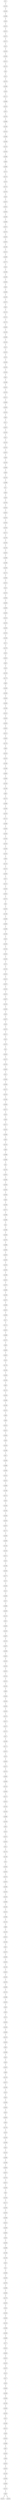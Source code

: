 graph GR{
id_0;
id_1;
id_2;
id_3;
id_4;
id_5;
id_6;
id_7;
id_8;
id_9;
id_10;
id_11;
id_12;
id_13;
id_14;
id_15;
id_16;
id_17;
id_18;
id_19;
id_20;
id_21;
id_22;
id_23;
id_24;
id_25;
id_26;
id_27;
id_28;
id_29;
id_30;
id_31;
id_32;
id_33;
id_34;
id_35;
id_36;
id_37;
id_38;
id_39;
id_40;
id_41;
id_42;
id_43;
id_44;
id_45;
id_46;
id_47;
id_48;
id_49;
id_50;
id_51;
id_52;
id_53;
id_54;
id_55;
id_56;
id_57;
id_58;
id_59;
id_60;
id_61;
id_62;
id_63;
id_64;
id_65;
id_66;
id_67;
id_68;
id_69;
id_70;
id_71;
id_72;
id_73;
id_74;
id_75;
id_76;
id_77;
id_78;
id_79;
id_80;
id_81;
id_82;
id_83;
id_84;
id_85;
id_86;
id_87;
id_88;
id_89;
id_90;
id_91;
id_92;
id_93;
id_94;
id_95;
id_96;
id_97;
id_98;
id_99;
id_100;
id_101;
id_102;
id_103;
id_104;
id_105;
id_106;
id_107;
id_108;
id_109;
id_110;
id_111;
id_112;
id_113;
id_114;
id_115;
id_116;
id_117;
id_118;
id_119;
id_120;
id_121;
id_122;
id_123;
id_124;
id_125;
id_126;
id_127;
id_128;
id_129;
id_130;
id_131;
id_132;
id_133;
id_134;
id_135;
id_136;
id_137;
id_138;
id_139;
id_140;
id_141;
id_142;
id_143;
id_144;
id_145;
id_146;
id_147;
id_148;
id_149;
id_150;
id_151;
id_152;
id_153;
id_154;
id_155;
id_156;
id_157;
id_158;
id_159;
id_160;
id_161;
id_162;
id_163;
id_164;
id_165;
id_166;
id_167;
id_168;
id_169;
id_170;
id_171;
id_172;
id_173;
id_174;
id_175;
id_176;
id_177;
id_178;
id_179;
id_180;
id_181;
id_182;
id_183;
id_184;
id_185;
id_186;
id_187;
id_188;
id_189;
id_190;
id_191;
id_192;
id_193;
id_194;
id_195;
id_196;
id_197;
id_198;
id_199;
id_200;
id_201;
id_202;
id_203;
id_204;
id_205;
id_206;
id_207;
id_208;
id_209;
id_210;
id_211;
id_212;
id_213;
id_214;
id_215;
id_216;
id_217;
id_218;
id_219;
id_220;
id_221;
id_222;
id_223;
id_224;
id_225;
id_226;
id_227;
id_228;
id_229;
id_230;
id_231;
id_232;
id_233;
id_234;
id_235;
id_236;
id_237;
id_238;
id_239;
id_240;
id_241;
id_242;
id_243;
id_244;
id_245;
id_246;
id_247;
id_248;
id_249;
id_250;
id_251;
id_252;
id_253;
id_254;
id_255;
id_256;
id_257;
id_258;
id_259;
id_260;
id_261;
id_262;
id_263;
id_264;
id_265;
id_266;
id_267;
id_268;
id_269;
id_270;
id_271;
id_272;
id_273;
id_274;
id_275;
id_276;
id_277;
id_278;
id_279;
id_280;
id_281;
id_282;
id_283;
id_284;
id_285;
id_286;
id_287;
id_288;
id_289;
id_290;
id_291;
id_292;
id_293;
id_294;
id_295;
id_296;
id_297;
id_298;
id_299;
id_300;
id_301;
id_302;
id_303;
id_304;
id_305;
id_306;
id_307;
id_308;
id_309;
id_310;
id_311;
id_312;
id_313;
id_314;
id_315;
id_316;
id_317;
id_318;
id_319;
id_320;
id_321;
id_322;
id_323;
id_324;
id_325;
id_326;
id_327;
id_328;
id_329;
id_330;
id_331;
id_332;
id_333;
id_334;
id_335;
id_336;
id_337;
id_338;
id_339;
id_340;
id_341;
id_342;
id_343;
id_344;
id_345;
id_346;
id_347;
id_348;
id_349;
id_350;
id_351;
id_352;
id_353;
id_354;
id_355;
id_356;
id_357;
id_358;
id_359;
id_360;
id_361;
id_362;
id_363;
id_364;
id_365;
id_366;
id_367;
id_368;
id_369;
id_370;
id_371;
id_372;
id_373;
id_374;
id_375;
id_376;
id_377;
id_378;
id_379;
id_380;
id_381;
id_382;
id_383;
id_384;
id_385;
id_386;
id_387;
id_388;
id_389;
id_390;
id_391;
id_392;
id_393;
id_394;
id_395;
id_396;
id_397;
id_398;
id_399;
id_400;
id_401;
id_402;
id_403;
id_404;
id_405;
id_406;
id_407;
id_408;
id_409;
id_410;
id_411;
id_412;
id_413;
id_414;
id_415;
id_416;
id_417;
id_418;
id_419;
id_420;
id_421;
id_422;
id_423;
id_424;
id_425;
id_426;
id_427;
id_428;
id_429;
id_430;
id_431;
id_432;
id_433;
id_434;
id_435;
id_436;
id_437;
id_438;
id_439;
id_440;
id_441;
id_442;
id_443;
id_444;
id_445;
id_446;
id_447;
id_448;
id_449;
id_450;
id_451;
id_452;
id_453;
id_454;
id_455;
id_456;
id_457;
id_458;
id_459;
id_460;
id_461;
id_462;
id_463;
id_464;
id_465;
id_466;
id_467;
id_468;
id_469;
id_470;
id_471;
id_472;
id_473;
id_474;
id_475;
id_476;
id_477;
id_478;
id_479;
id_480;
id_481;
id_482;
id_483;
id_484;
id_485;
id_486;
id_487;
id_488;
id_489;
id_490;
id_491;
id_492;
id_493;
id_494;
id_495;
id_496;
id_497;
id_498;
id_499;
id_1--id_103[label=1];
id_103--id_240[label=1];
id_240--id_396[label=1];
id_396--id_40[label=1];
id_40--id_313[label=1];
id_313--id_321[label=1];
id_321--id_472[label=1];
id_472--id_317[label=1];
id_317--id_15[label=1];
id_15--id_333[label=1];
id_333--id_205[label=1];
id_205--id_411[label=1];
id_411--id_115[label=1];
id_115--id_6[label=1];
id_6--id_22[label=1];
id_22--id_270[label=1];
id_270--id_338[label=1];
id_338--id_26[label=1];
id_26--id_111[label=1];
id_111--id_408[label=1];
id_408--id_223[label=1];
id_223--id_97[label=1];
id_97--id_379[label=1];
id_379--id_386[label=1];
id_386--id_158[label=1];
id_158--id_414[label=1];
id_414--id_266[label=1];
id_266--id_258[label=1];
id_258--id_125[label=1];
id_125--id_343[label=1];
id_343--id_268[label=1];
id_268--id_68[label=1];
id_68--id_380[label=1];
id_380--id_73[label=1];
id_73--id_274[label=1];
id_274--id_79[label=1];
id_79--id_275[label=1];
id_275--id_470[label=1];
id_470--id_29[label=1];
id_29--id_447[label=1];
id_447--id_261[label=1];
id_261--id_392[label=1];
id_392--id_328[label=1];
id_328--id_469[label=1];
id_469--id_357[label=1];
id_357--id_375[label=1];
id_375--id_433[label=1];
id_433--id_487[label=1];
id_487--id_159[label=1];
id_159--id_312[label=1];
id_312--id_400[label=1];
id_400--id_377[label=1];
id_377--id_45[label=1];
id_45--id_108[label=1];
id_108--id_239[label=1];
id_239--id_493[label=1];
id_493--id_56[label=1];
id_56--id_458[label=1];
id_458--id_193[label=1];
id_193--id_257[label=1];
id_257--id_62[label=1];
id_62--id_114[label=1];
id_114--id_151[label=1];
id_151--id_175[label=1];
id_175--id_404[label=1];
id_404--id_128[label=1];
id_128--id_390[label=1];
id_390--id_144[label=1];
id_144--id_13[label=1];
id_13--id_252[label=1];
id_252--id_76[label=1];
id_76--id_249[label=1];
id_249--id_235[label=1];
id_235--id_434[label=1];
id_434--id_81[label=1];
id_81--id_188[label=1];
id_188--id_181[label=1];
id_181--id_476[label=1];
id_476--id_311[label=1];
id_311--id_484[label=1];
id_484--id_282[label=1];
id_282--id_325[label=1];
id_325--id_65[label=1];
id_65--id_11[label=1];
id_11--id_307[label=1];
id_307--id_245[label=1];
id_245--id_51[label=1];
id_51--id_143[label=1];
id_143--id_232[label=1];
id_232--id_367[label=1];
id_367--id_48[label=1];
id_48--id_104[label=1];
id_104--id_460[label=1];
id_460--id_58[label=1];
id_58--id_133[label=1];
id_133--id_388[label=1];
id_388--id_7[label=1];
id_7--id_94[label=1];
id_94--id_39[label=1];
id_39--id_478[label=1];
id_478--id_424[label=1];
id_424--id_391[label=1];
id_391--id_253[label=1];
id_253--id_355[label=1];
id_355--id_334[label=1];
id_334--id_271[label=1];
id_271--id_278[label=1];
id_278--id_229[label=1];
id_229--id_134[label=1];
id_134--id_432[label=1];
id_432--id_286[label=1];
id_286--id_189[label=1];
id_189--id_259[label=1];
id_259--id_172[label=1];
id_172--id_385[label=1];
id_385--id_251[label=1];
id_251--id_23[label=1];
id_23--id_315[label=1];
id_315--id_364[label=1];
id_364--id_440[label=1];
id_440--id_495[label=1];
id_495--id_445[label=1];
id_445--id_415[label=1];
id_415--id_233[label=1];
id_233--id_295[label=1];
id_295--id_323[label=1];
id_323--id_169[label=1];
id_169--id_71[label=1];
id_71--id_276[label=1];
id_276--id_55[label=1];
id_55--id_361[label=1];
id_361--id_63[label=1];
id_63--id_34[label=1];
id_34--id_218[label=1];
id_218--id_173[label=1];
id_173--id_80[label=1];
id_80--id_436[label=1];
id_436--id_336[label=1];
id_336--id_444[label=1];
id_444--id_260[label=1];
id_260--id_238[label=1];
id_238--id_161[label=1];
id_161--id_303[label=1];
id_303--id_263[label=1];
id_263--id_381[label=1];
id_381--id_221[label=1];
id_221--id_462[label=1];
id_462--id_176[label=1];
id_176--id_66[label=1];
id_66--id_310[label=1];
id_310--id_225[label=1];
id_225--id_180[label=1];
id_180--id_248[label=1];
id_248--id_485[label=1];
id_485--id_384[label=1];
id_384--id_226[label=1];
id_226--id_138[label=1];
id_138--id_85[label=1];
id_85--id_273[label=1];
id_273--id_389[label=1];
id_389--id_339[label=1];
id_339--id_479[label=1];
id_479--id_112[label=1];
id_112--id_448[label=1];
id_448--id_426[label=1];
id_426--id_344[label=1];
id_344--id_320[label=1];
id_320--id_319[label=1];
id_319--id_329[label=1];
id_329--id_102[label=1];
id_102--id_90[label=1];
id_90--id_110[label=1];
id_110--id_213[label=1];
id_213--id_350[label=1];
id_350--id_37[label=1];
id_37--id_131[label=1];
id_131--id_416[label=1];
id_416--id_491[label=1];
id_491--id_372[label=1];
id_372--id_9[label=1];
id_9--id_255[label=1];
id_255--id_149[label=1];
id_149--id_449[label=1];
id_449--id_483[label=1];
id_483--id_269[label=1];
id_269--id_228[label=1];
id_228--id_33[label=1];
id_33--id_183[label=1];
id_183--id_154[label=1];
id_154--id_425[label=1];
id_425--id_165[label=1];
id_165--id_75[label=1];
id_75--id_153[label=1];
id_153--id_422[label=1];
id_422--id_412[label=1];
id_412--id_267[label=1];
id_267--id_162[label=1];
id_162--id_413[label=1];
id_413--id_407[label=1];
id_407--id_216[label=1];
id_216--id_393[label=1];
id_393--id_20[label=1];
id_20--id_207[label=1];
id_207--id_18[label=1];
id_18--id_475[label=1];
id_475--id_211[label=1];
id_211--id_25[label=1];
id_25--id_197[label=1];
id_197--id_3[label=1];
id_3--id_442[label=1];
id_442--id_147[label=1];
id_147--id_219[label=1];
id_219--id_492[label=1];
id_492--id_21[label=1];
id_21--id_365[label=1];
id_365--id_356[label=1];
id_356--id_137[label=1];
id_137--id_210[label=1];
id_210--id_184[label=1];
id_184--id_450[label=1];
id_450--id_371[label=1];
id_371--id_19[label=1];
id_19--id_49[label=1];
id_49--id_217[label=1];
id_217--id_332[label=1];
id_332--id_346[label=1];
id_346--id_93[label=1];
id_93--id_135[label=1];
id_135--id_60[label=1];
id_60--id_498[label=1];
id_498--id_466[label=1];
id_466--id_5[label=1];
id_5--id_279[label=1];
id_279--id_397[label=1];
id_397--id_206[label=1];
id_206--id_326[label=1];
id_326--id_354[label=1];
id_354--id_294[label=1];
id_294--id_46[label=1];
id_46--id_106[label=1];
id_106--id_477[label=1];
id_477--id_298[label=1];
id_298--id_308[label=1];
id_308--id_4[label=1];
id_4--id_208[label=1];
id_208--id_428[label=1];
id_428--id_370[label=1];
id_370--id_468[label=1];
id_468--id_383[label=1];
id_383--id_453[label=1];
id_453--id_420[label=1];
id_420--id_243[label=1];
id_243--id_293[label=1];
id_293--id_198[label=1];
id_198--id_201[label=1];
id_201--id_297[label=1];
id_297--id_499[label=1];
id_499--id_190[label=1];
id_190--id_337[label=1];
id_337--id_409[label=1];
id_409--id_431[label=1];
id_431--id_394[label=1];
id_394--id_17[label=1];
id_17--id_121[label=1];
id_121--id_301[label=1];
id_301--id_486[label=1];
id_486--id_107[label=1];
id_107--id_69[label=1];
id_69--id_465[label=1];
id_465--id_481[label=1];
id_481--id_16[label=1];
id_16--id_178[label=1];
id_178--id_156[label=1];
id_156--id_285[label=1];
id_285--id_330[label=1];
id_330--id_83[label=1];
id_83--id_113[label=1];
id_113--id_204[label=1];
id_204--id_369[label=1];
id_369--id_196[label=1];
id_196--id_101[label=1];
id_101--id_89[label=1];
id_89--id_96[label=1];
id_96--id_322[label=1];
id_322--id_421[label=1];
id_421--id_405[label=1];
id_405--id_36[label=1];
id_36--id_418[label=1];
id_418--id_186[label=1];
id_186--id_67[label=1];
id_67--id_439[label=1];
id_439--id_488[label=1];
id_488--id_395[label=1];
id_395--id_191[label=1];
id_191--id_331[label=1];
id_331--id_406[label=1];
id_406--id_166[label=1];
id_166--id_272[label=1];
id_272--id_54[label=1];
id_54--id_160[label=1];
id_160--id_194[label=1];
id_194--id_256[label=1];
id_256--id_353[label=1];
id_353--id_347[label=1];
id_347--id_177[label=1];
id_177--id_200[label=1];
id_200--id_459[label=1];
id_459--id_130[label=1];
id_130--id_155[label=1];
id_155--id_471[label=1];
id_471--id_32[label=1];
id_32--id_199[label=1];
id_199--id_250[label=1];
id_250--id_277[label=1];
id_277--id_72[label=1];
id_72--id_429[label=1];
id_429--id_12[label=1];
id_12--id_283[label=1];
id_283--id_47[label=1];
id_47--id_480[label=1];
id_480--id_430[label=1];
id_430--id_122[label=1];
id_122--id_61[label=1];
id_61--id_403[label=1];
id_403--id_163[label=1];
id_163--id_467[label=1];
id_467--id_152[label=1];
id_152--id_287[label=1];
id_287--id_299[label=1];
id_299--id_401[label=1];
id_401--id_242[label=1];
id_242--id_316[label=1];
id_316--id_291[label=1];
id_291--id_314[label=1];
id_314--id_231[label=1];
id_231--id_145[label=1];
id_145--id_86[label=1];
id_86--id_443[label=1];
id_443--id_244[label=1];
id_244--id_335[label=1];
id_335--id_342[label=1];
id_342--id_473[label=1];
id_473--id_417[label=1];
id_417--id_237[label=1];
id_237--id_157[label=1];
id_157--id_57[label=1];
id_57--id_109[label=1];
id_109--id_171[label=1];
id_171--id_457[label=1];
id_457--id_70[label=1];
id_70--id_402[label=1];
id_402--id_227[label=1];
id_227--id_373[label=1];
id_373--id_382[label=1];
id_382--id_300[label=1];
id_300--id_214[label=1];
id_214--id_363[label=1];
id_363--id_127[label=1];
id_127--id_351[label=1];
id_351--id_224[label=1];
id_224--id_220[label=1];
id_220--id_366[label=1];
id_366--id_318[label=1];
id_318--id_92[label=1];
id_92--id_24[label=1];
id_24--id_247[label=1];
id_247--id_281[label=1];
id_281--id_41[label=1];
id_41--id_174[label=1];
id_174--id_139[label=1];
id_139--id_0[label=1];
id_0--id_304[label=1];
id_304--id_302[label=1];
id_302--id_474[label=1];
id_474--id_497[label=1];
id_497--id_296[label=1];
id_296--id_192[label=1];
id_192--id_419[label=1];
id_419--id_490[label=1];
id_490--id_140[label=1];
id_140--id_222[label=1];
id_222--id_306[label=1];
id_306--id_116[label=1];
id_116--id_88[label=1];
id_88--id_120[label=1];
id_120--id_451[label=1];
id_451--id_146[label=1];
id_146--id_91[label=1];
id_91--id_167[label=1];
id_167--id_359[label=1];
id_359--id_202[label=1];
id_202--id_118[label=1];
id_118--id_461[label=1];
id_461--id_182[label=1];
id_182--id_378[label=1];
id_378--id_309[label=1];
id_309--id_123[label=1];
id_123--id_398[label=1];
id_398--id_292[label=1];
id_292--id_30[label=1];
id_30--id_95[label=1];
id_95--id_74[label=1];
id_74--id_345[label=1];
id_345--id_230[label=1];
id_230--id_360[label=1];
id_360--id_132[label=1];
id_132--id_262[label=1];
id_262--id_82[label=1];
id_82--id_399[label=1];
id_399--id_53[label=1];
id_53--id_50[label=1];
id_50--id_387[label=1];
id_387--id_98[label=1];
id_98--id_119[label=1];
id_119--id_327[label=1];
id_327--id_236[label=1];
id_236--id_10[label=1];
id_10--id_43[label=1];
id_43--id_290[label=1];
id_290--id_362[label=1];
id_362--id_35[label=1];
id_35--id_455[label=1];
id_455--id_64[label=1];
id_64--id_179[label=1];
id_179--id_78[label=1];
id_78--id_150[label=1];
id_150--id_438[label=1];
id_438--id_42[label=1];
id_42--id_142[label=1];
id_142--id_280[label=1];
id_280--id_168[label=1];
id_168--id_454[label=1];
id_454--id_437[label=1];
id_437--id_374[label=1];
id_374--id_427[label=1];
id_427--id_185[label=1];
id_185--id_8[label=1];
id_8--id_105[label=1];
id_105--id_117[label=1];
id_117--id_195[label=1];
id_195--id_254[label=1];
id_254--id_348[label=1];
id_348--id_241[label=1];
id_241--id_209[label=1];
id_209--id_482[label=1];
id_482--id_28[label=1];
id_28--id_340[label=1];
id_340--id_288[label=1];
id_288--id_148[label=1];
id_148--id_129[label=1];
id_129--id_52[label=1];
id_52--id_2[label=1];
id_2--id_446[label=1];
id_446--id_100[label=1];
id_100--id_376[label=1];
id_376--id_368[label=1];
id_368--id_284[label=1];
id_284--id_170[label=1];
id_170--id_203[label=1];
id_203--id_44[label=1];
id_44--id_164[label=1];
id_164--id_264[label=1];
id_264--id_124[label=1];
id_124--id_289[label=1];
id_289--id_349[label=1];
id_349--id_489[label=1];
id_489--id_77[label=1];
id_77--id_441[label=1];
id_441--id_464[label=1];
id_464--id_341[label=1];
id_341--id_410[label=1];
id_410--id_187[label=1];
id_187--id_14[label=1];
id_14--id_27[label=1];
id_27--id_59[label=1];
id_59--id_463[label=1];
id_463--id_358[label=1];
id_358--id_456[label=1];
id_456--id_136[label=1];
id_136--id_305[label=1];
id_305--id_234[label=1];
id_234--id_31[label=1];
id_31--id_246[label=1];
id_246--id_212[label=1];
id_212--id_38[label=1];
id_38--id_452[label=1];
id_452--id_496[label=1];
id_496--id_87[label=1];
id_87--id_435[label=1];
id_435--id_99[label=1];
id_99--id_352[label=1];
id_352--id_423[label=1];
id_423--id_126[label=1];
id_126--id_265[label=1];
id_265--id_494[label=1];
id_494--id_141[label=1];
id_141--id_84[label=1];
id_84--id_324[label=1];
id_84--id_215[label=1];
}